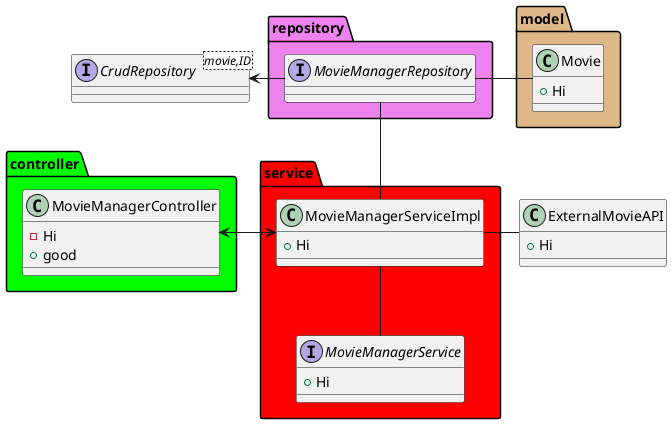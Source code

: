@startuml


package controller <<Folder>> #lime{

    class MovieManagerController{
    -Hi
    +good
    }

}


package model <<Folder>> #burlywood{

  class Movie{
    +Hi
    }

}

package repository <<Folder>> #violet {

  interface MovieManagerRepository {

  }

}

package service <<Folder>> #red{

  interface MovieManagerService{
  +Hi
  }
  class MovieManagerServiceImpl{
  +Hi
  }

}
Interface CrudRepository<movie,ID>{

}

class ExternalMovieAPI{
    +Hi
    }

MovieManagerController <-right-> MovieManagerServiceImpl
MovieManagerRepository -left-> CrudRepository

MovieManagerServiceImpl -- MovieManagerService
MovieManagerServiceImpl -up- MovieManagerRepository
MovieManagerRepository -right- Movie
MovieManagerServiceImpl -right- ExternalMovieAPI
@enduml